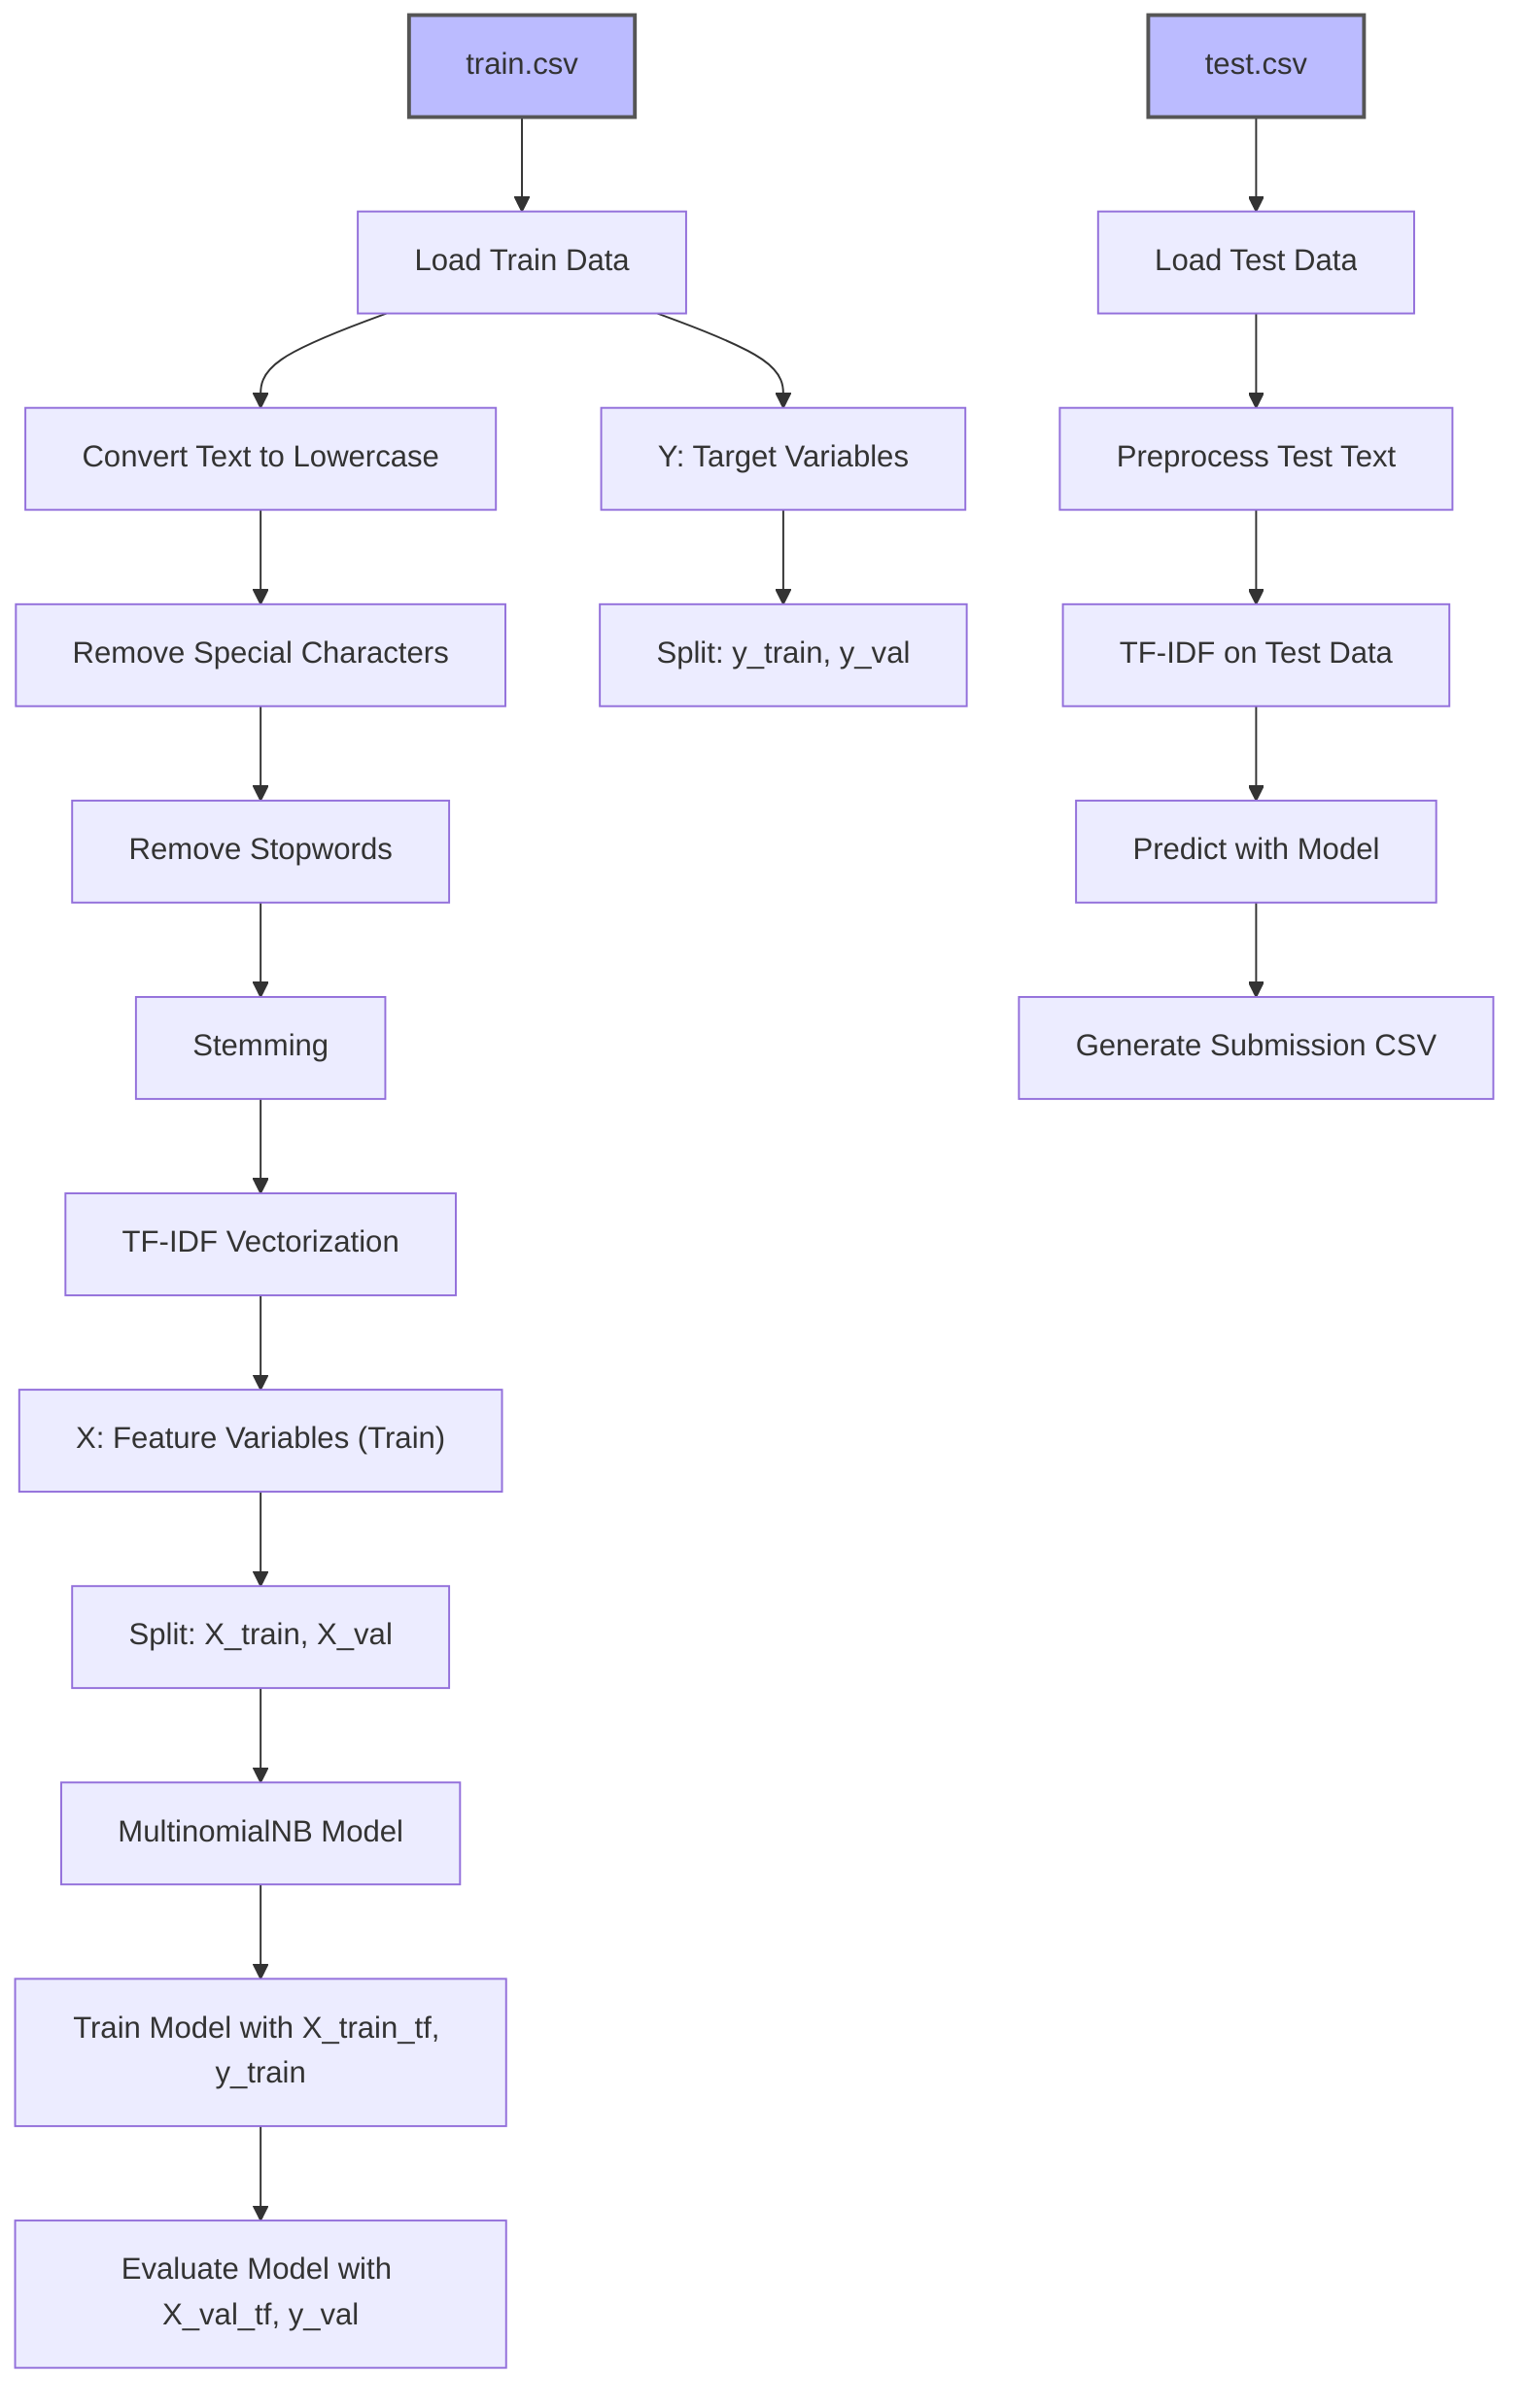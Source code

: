 %% This is a Mermaid diagram representing the data flow and processing pipeline 
flowchart TD

    %% Data Sources
    A1["train.csv"]:::dataSource --> B1["Load Train Data"]
    A2["test.csv"]:::dataSource --> B2["Load Test Data"]

    %% Data Preparation and Cleaning
    B1 --> C1["Convert Text to Lowercase"]
    C1 --> C2["Remove Special Characters"]
    C2 --> C3["Remove Stopwords"]
    C3 --> C4["Stemming"]
    C4 --> C5["TF-IDF Vectorization"]

    %% Data Variables
    C5 --> D1["X: Feature Variables (Train)"]
    B1 --> D2["Y: Target Variables"]

    %% Splitting Data
    D1 --> E1["Split: X_train, X_val"]
    D2 --> E2["Split: y_train, y_val"]

    %% Model Training
    E1 --> F1["MultinomialNB Model"]
    F1 --> G1["Train Model with X_train_tf, y_train"]
    G1 --> H1["Evaluate Model with X_val_tf, y_val"]

    %% Predictions
    B2 --> I1["Preprocess Test Text"]
    I1 --> J1["TF-IDF on Test Data"]
    J1 --> K1["Predict with Model"]
    K1 --> L1["Generate Submission CSV"]

    %% Styling the nodes
    classDef dataSource fill:#f9f,stroke:#333,stroke-width:2px;
    classDef process fill:#bbf,stroke:#555,stroke-width:2px;
    class A1,A2,d1,e1,g1,h1 process;

%% Comments for each node
%% A1 & A2: Represent the data sources, i.e., the CSV files
%% B1 & B2: Load the data using pandas read_csv
%% C1-C4: Steps for cleaning and pre-processing text data
%% D1 & D2: Assign data to feature and target variables
%% E1 & E2: Train-test split for model evaluation
%% F1: Multinomial Naive Bayes, a classification model used
%% G1 & H1: Steps for model training and evaluation
%% I1-J1: Steps to preprocess and vectorize test data for prediction
%% K1 & L1: Model prediction and output result to CSV